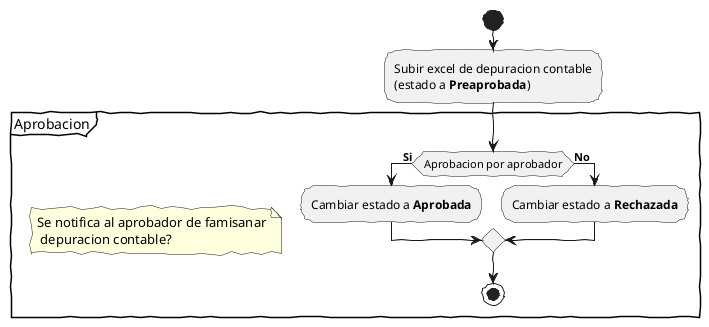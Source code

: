 @startuml
start
skinparam handwritten true
:Subir excel de depuracion contable\n(estado a **Preaprobada**);
partition Aprobacion {
    note left: Se notifica al aprobador de famisanar\n depuracion contable?
    if (Aprobacion por aprobador) then(**Si**)
        :Cambiar estado a **Aprobada**;
    else(**No**)

        :Cambiar estado a **Rechazada**;
    endif
    stop
}
@enduml